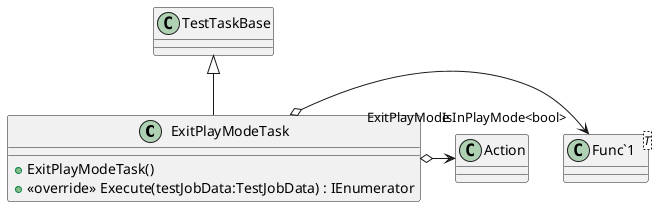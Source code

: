 @startuml
class ExitPlayModeTask {
    + ExitPlayModeTask()
    + <<override>> Execute(testJobData:TestJobData) : IEnumerator
}
class "Func`1"<T> {
}
TestTaskBase <|-- ExitPlayModeTask
ExitPlayModeTask o-> "IsInPlayMode<bool>" "Func`1"
ExitPlayModeTask o-> "ExitPlayMode" Action
@enduml
